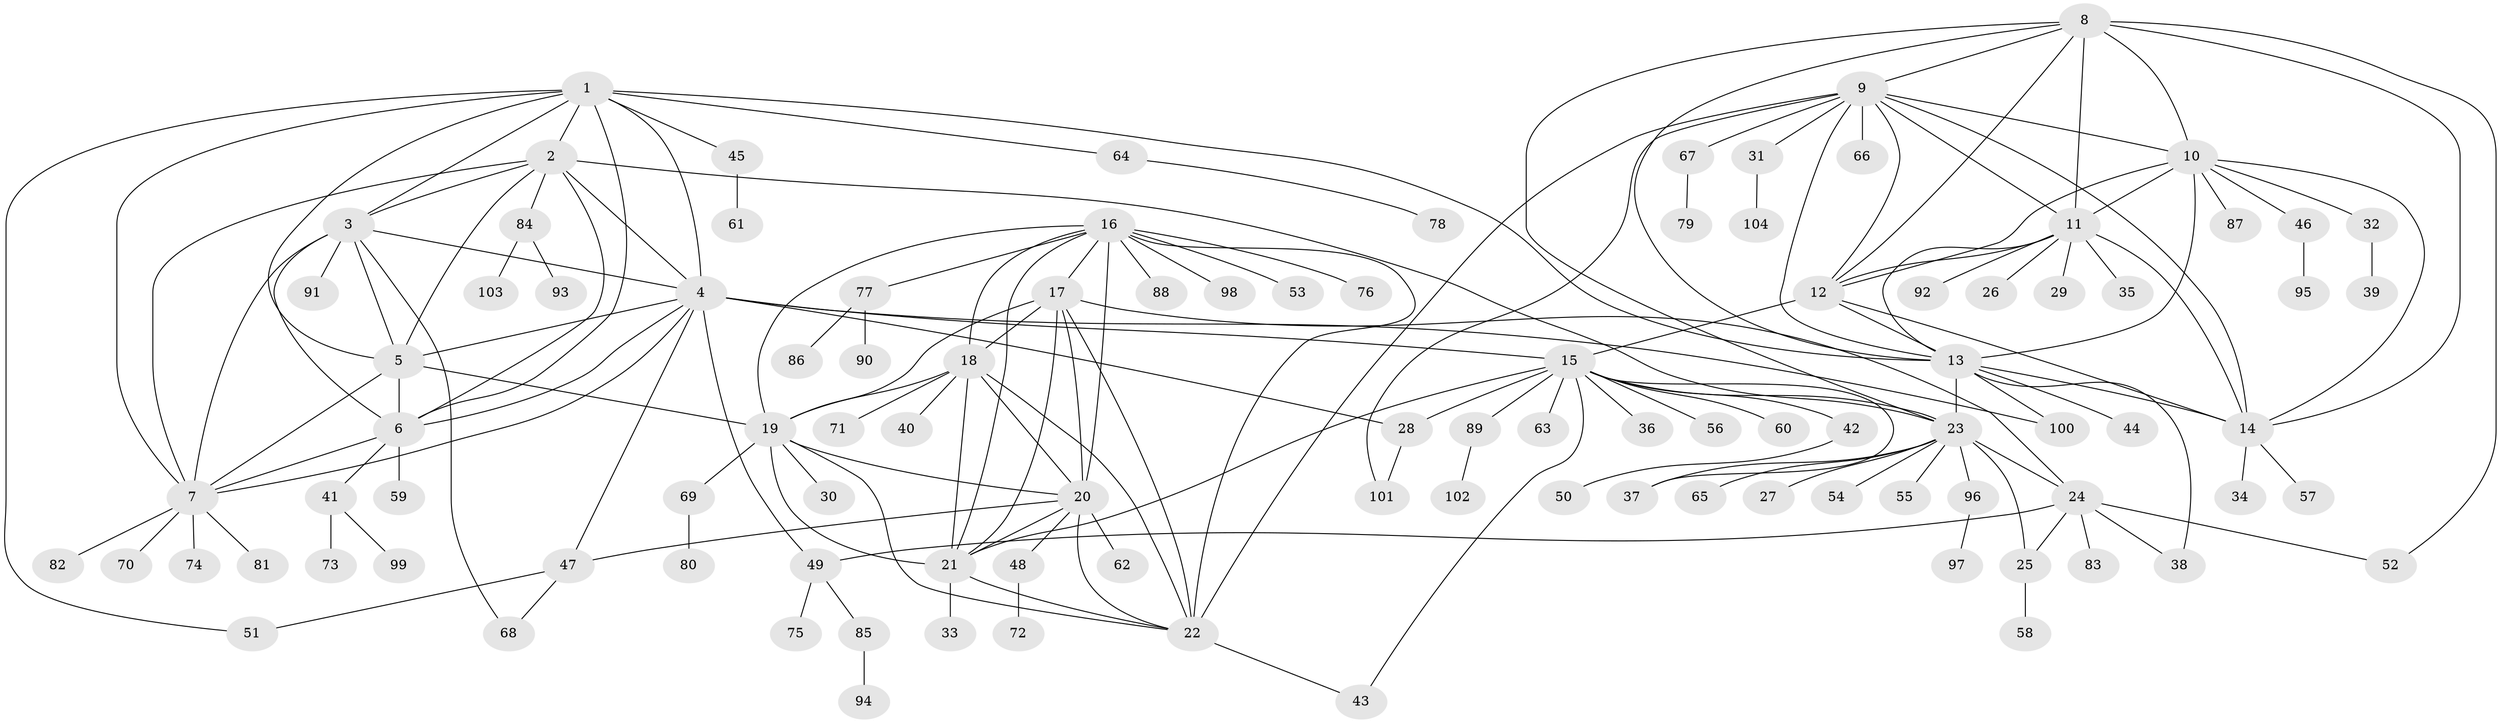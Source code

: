 // original degree distribution, {10: 0.04794520547945205, 9: 0.04794520547945205, 12: 0.03424657534246575, 8: 0.0684931506849315, 11: 0.0136986301369863, 7: 0.0273972602739726, 1: 0.5342465753424658, 3: 0.02054794520547945, 2: 0.18493150684931506, 4: 0.02054794520547945}
// Generated by graph-tools (version 1.1) at 2025/52/03/04/25 22:52:21]
// undirected, 104 vertices, 167 edges
graph export_dot {
  node [color=gray90,style=filled];
  1;
  2;
  3;
  4;
  5;
  6;
  7;
  8;
  9;
  10;
  11;
  12;
  13;
  14;
  15;
  16;
  17;
  18;
  19;
  20;
  21;
  22;
  23;
  24;
  25;
  26;
  27;
  28;
  29;
  30;
  31;
  32;
  33;
  34;
  35;
  36;
  37;
  38;
  39;
  40;
  41;
  42;
  43;
  44;
  45;
  46;
  47;
  48;
  49;
  50;
  51;
  52;
  53;
  54;
  55;
  56;
  57;
  58;
  59;
  60;
  61;
  62;
  63;
  64;
  65;
  66;
  67;
  68;
  69;
  70;
  71;
  72;
  73;
  74;
  75;
  76;
  77;
  78;
  79;
  80;
  81;
  82;
  83;
  84;
  85;
  86;
  87;
  88;
  89;
  90;
  91;
  92;
  93;
  94;
  95;
  96;
  97;
  98;
  99;
  100;
  101;
  102;
  103;
  104;
  1 -- 2 [weight=1.0];
  1 -- 3 [weight=1.0];
  1 -- 4 [weight=1.0];
  1 -- 5 [weight=1.0];
  1 -- 6 [weight=1.0];
  1 -- 7 [weight=1.0];
  1 -- 13 [weight=1.0];
  1 -- 45 [weight=1.0];
  1 -- 51 [weight=1.0];
  1 -- 64 [weight=1.0];
  2 -- 3 [weight=1.0];
  2 -- 4 [weight=1.0];
  2 -- 5 [weight=1.0];
  2 -- 6 [weight=1.0];
  2 -- 7 [weight=1.0];
  2 -- 23 [weight=1.0];
  2 -- 84 [weight=1.0];
  3 -- 4 [weight=1.0];
  3 -- 5 [weight=1.0];
  3 -- 6 [weight=1.0];
  3 -- 7 [weight=1.0];
  3 -- 68 [weight=1.0];
  3 -- 91 [weight=1.0];
  4 -- 5 [weight=1.0];
  4 -- 6 [weight=1.0];
  4 -- 7 [weight=1.0];
  4 -- 15 [weight=1.0];
  4 -- 28 [weight=1.0];
  4 -- 47 [weight=1.0];
  4 -- 49 [weight=1.0];
  4 -- 100 [weight=1.0];
  5 -- 6 [weight=1.0];
  5 -- 7 [weight=1.0];
  5 -- 19 [weight=1.0];
  6 -- 7 [weight=1.0];
  6 -- 41 [weight=1.0];
  6 -- 59 [weight=1.0];
  7 -- 70 [weight=1.0];
  7 -- 74 [weight=1.0];
  7 -- 81 [weight=1.0];
  7 -- 82 [weight=1.0];
  8 -- 9 [weight=1.0];
  8 -- 10 [weight=1.0];
  8 -- 11 [weight=1.0];
  8 -- 12 [weight=1.0];
  8 -- 13 [weight=1.0];
  8 -- 14 [weight=1.0];
  8 -- 23 [weight=1.0];
  8 -- 52 [weight=1.0];
  9 -- 10 [weight=1.0];
  9 -- 11 [weight=1.0];
  9 -- 12 [weight=1.0];
  9 -- 13 [weight=1.0];
  9 -- 14 [weight=1.0];
  9 -- 22 [weight=1.0];
  9 -- 31 [weight=1.0];
  9 -- 66 [weight=1.0];
  9 -- 67 [weight=1.0];
  9 -- 101 [weight=1.0];
  10 -- 11 [weight=1.0];
  10 -- 12 [weight=1.0];
  10 -- 13 [weight=1.0];
  10 -- 14 [weight=1.0];
  10 -- 32 [weight=1.0];
  10 -- 46 [weight=1.0];
  10 -- 87 [weight=1.0];
  11 -- 12 [weight=1.0];
  11 -- 13 [weight=1.0];
  11 -- 14 [weight=1.0];
  11 -- 26 [weight=1.0];
  11 -- 29 [weight=1.0];
  11 -- 35 [weight=1.0];
  11 -- 92 [weight=1.0];
  12 -- 13 [weight=1.0];
  12 -- 14 [weight=1.0];
  12 -- 15 [weight=1.0];
  13 -- 14 [weight=1.0];
  13 -- 23 [weight=1.0];
  13 -- 38 [weight=1.0];
  13 -- 44 [weight=1.0];
  13 -- 100 [weight=1.0];
  14 -- 34 [weight=1.0];
  14 -- 57 [weight=1.0];
  15 -- 21 [weight=1.0];
  15 -- 23 [weight=1.0];
  15 -- 28 [weight=1.0];
  15 -- 36 [weight=1.0];
  15 -- 37 [weight=1.0];
  15 -- 42 [weight=1.0];
  15 -- 43 [weight=1.0];
  15 -- 56 [weight=1.0];
  15 -- 60 [weight=1.0];
  15 -- 63 [weight=1.0];
  15 -- 89 [weight=1.0];
  16 -- 17 [weight=1.0];
  16 -- 18 [weight=1.0];
  16 -- 19 [weight=1.0];
  16 -- 20 [weight=1.0];
  16 -- 21 [weight=1.0];
  16 -- 22 [weight=1.0];
  16 -- 53 [weight=1.0];
  16 -- 76 [weight=1.0];
  16 -- 77 [weight=1.0];
  16 -- 88 [weight=1.0];
  16 -- 98 [weight=1.0];
  17 -- 18 [weight=1.0];
  17 -- 19 [weight=1.0];
  17 -- 20 [weight=1.0];
  17 -- 21 [weight=1.0];
  17 -- 22 [weight=1.0];
  17 -- 24 [weight=1.0];
  18 -- 19 [weight=1.0];
  18 -- 20 [weight=1.0];
  18 -- 21 [weight=1.0];
  18 -- 22 [weight=1.0];
  18 -- 40 [weight=1.0];
  18 -- 71 [weight=1.0];
  19 -- 20 [weight=1.0];
  19 -- 21 [weight=1.0];
  19 -- 22 [weight=1.0];
  19 -- 30 [weight=1.0];
  19 -- 69 [weight=1.0];
  20 -- 21 [weight=1.0];
  20 -- 22 [weight=1.0];
  20 -- 47 [weight=1.0];
  20 -- 48 [weight=1.0];
  20 -- 62 [weight=1.0];
  21 -- 22 [weight=1.0];
  21 -- 33 [weight=1.0];
  22 -- 43 [weight=1.0];
  23 -- 24 [weight=5.0];
  23 -- 25 [weight=5.0];
  23 -- 27 [weight=1.0];
  23 -- 37 [weight=1.0];
  23 -- 54 [weight=1.0];
  23 -- 55 [weight=1.0];
  23 -- 65 [weight=1.0];
  23 -- 96 [weight=1.0];
  24 -- 25 [weight=1.0];
  24 -- 38 [weight=1.0];
  24 -- 49 [weight=1.0];
  24 -- 52 [weight=1.0];
  24 -- 83 [weight=1.0];
  25 -- 58 [weight=1.0];
  28 -- 101 [weight=1.0];
  31 -- 104 [weight=1.0];
  32 -- 39 [weight=1.0];
  41 -- 73 [weight=1.0];
  41 -- 99 [weight=1.0];
  42 -- 50 [weight=1.0];
  45 -- 61 [weight=1.0];
  46 -- 95 [weight=1.0];
  47 -- 51 [weight=1.0];
  47 -- 68 [weight=1.0];
  48 -- 72 [weight=1.0];
  49 -- 75 [weight=1.0];
  49 -- 85 [weight=1.0];
  64 -- 78 [weight=1.0];
  67 -- 79 [weight=1.0];
  69 -- 80 [weight=1.0];
  77 -- 86 [weight=1.0];
  77 -- 90 [weight=1.0];
  84 -- 93 [weight=1.0];
  84 -- 103 [weight=1.0];
  85 -- 94 [weight=1.0];
  89 -- 102 [weight=1.0];
  96 -- 97 [weight=1.0];
}
